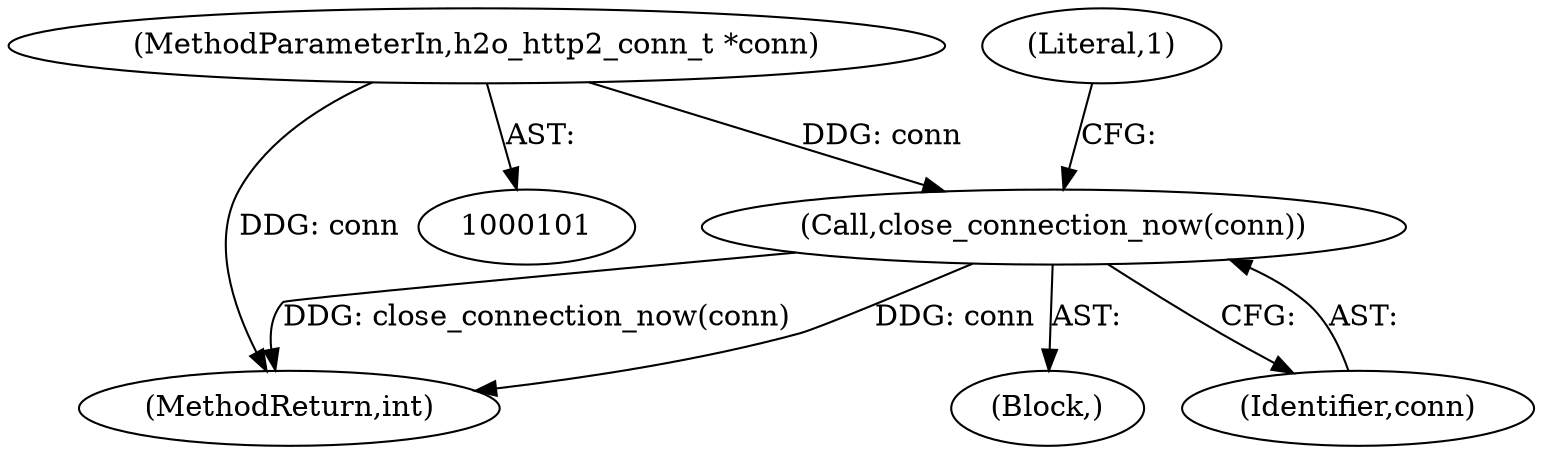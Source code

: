 digraph "0_h2o_1c0808d580da09fdec5a9a74ff09e103ea058dd4@API" {
"1000128" [label="(Call,close_connection_now(conn))"];
"1000102" [label="(MethodParameterIn,h2o_http2_conn_t *conn)"];
"1000102" [label="(MethodParameterIn,h2o_http2_conn_t *conn)"];
"1000135" [label="(MethodReturn,int)"];
"1000132" [label="(Literal,1)"];
"1000128" [label="(Call,close_connection_now(conn))"];
"1000127" [label="(Block,)"];
"1000129" [label="(Identifier,conn)"];
"1000128" -> "1000127"  [label="AST: "];
"1000128" -> "1000129"  [label="CFG: "];
"1000129" -> "1000128"  [label="AST: "];
"1000132" -> "1000128"  [label="CFG: "];
"1000128" -> "1000135"  [label="DDG: conn"];
"1000128" -> "1000135"  [label="DDG: close_connection_now(conn)"];
"1000102" -> "1000128"  [label="DDG: conn"];
"1000102" -> "1000101"  [label="AST: "];
"1000102" -> "1000135"  [label="DDG: conn"];
}
